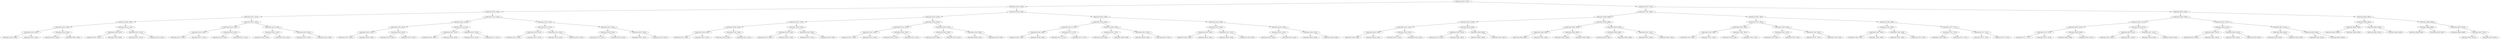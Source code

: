 digraph G{
1901464418 [label="Node{data=[5447, 5447]}"]
1901464418 -> 461751536
461751536 [label="Node{data=[5234, 5234]}"]
461751536 -> 480964859
480964859 [label="Node{data=[2030, 2030]}"]
480964859 -> 1226032931
1226032931 [label="Node{data=[2014, 2014]}"]
1226032931 -> 140494968
140494968 [label="Node{data=[2006, 2006]}"]
140494968 -> 1028145095
1028145095 [label="Node{data=[2002, 2002]}"]
1028145095 -> 1991130557
1991130557 [label="Node{data=[2000, 2000]}"]
1991130557 -> 567531156
567531156 [label="Node{data=[1965, 1965]}"]
1991130557 -> 1471796958
1471796958 [label="Node{data=[2001, 2001]}"]
1028145095 -> 728989161
728989161 [label="Node{data=[2004, 2004]}"]
728989161 -> 750255855
750255855 [label="Node{data=[2003, 2003]}"]
728989161 -> 334490267
334490267 [label="Node{data=[2005, 2005]}"]
140494968 -> 184140062
184140062 [label="Node{data=[2010, 2010]}"]
184140062 -> 978676125
978676125 [label="Node{data=[2008, 2008]}"]
978676125 -> 696690878
696690878 [label="Node{data=[2007, 2007]}"]
978676125 -> 1162949671
1162949671 [label="Node{data=[2009, 2009]}"]
184140062 -> 23391394
23391394 [label="Node{data=[2012, 2012]}"]
23391394 -> 283931794
283931794 [label="Node{data=[2011, 2011]}"]
23391394 -> 213122409
213122409 [label="Node{data=[2013, 2013]}"]
1226032931 -> 1074725076
1074725076 [label="Node{data=[2022, 2022]}"]
1074725076 -> 1713960331
1713960331 [label="Node{data=[2018, 2018]}"]
1713960331 -> 361977144
361977144 [label="Node{data=[2016, 2016]}"]
361977144 -> 106474070
106474070 [label="Node{data=[2015, 2015]}"]
361977144 -> 1047069673
1047069673 [label="Node{data=[2017, 2017]}"]
1713960331 -> 533474562
533474562 [label="Node{data=[2020, 2020]}"]
533474562 -> 284787030
284787030 [label="Node{data=[2019, 2019]}"]
533474562 -> 1395692293
1395692293 [label="Node{data=[2021, 2021]}"]
1074725076 -> 623948993
623948993 [label="Node{data=[2026, 2026]}"]
623948993 -> 1542076760
1542076760 [label="Node{data=[2024, 2024]}"]
1542076760 -> 130408514
130408514 [label="Node{data=[2023, 2023]}"]
1542076760 -> 1346040580
1346040580 [label="Node{data=[2025, 2025]}"]
623948993 -> 1888277374
1888277374 [label="Node{data=[2028, 2028]}"]
1888277374 -> 2049311950
2049311950 [label="Node{data=[2027, 2027]}"]
1888277374 -> 1388915768
1388915768 [label="Node{data=[2029, 2029]}"]
480964859 -> 1441548214
1441548214 [label="Node{data=[5218, 5218]}"]
1441548214 -> 1139636566
1139636566 [label="Node{data=[4924, 4924]}"]
1139636566 -> 153552273
153552273 [label="Node{data=[2034, 2034]}"]
153552273 -> 303321185
303321185 [label="Node{data=[2032, 2032]}"]
303321185 -> 636646498
636646498 [label="Node{data=[2031, 2031]}"]
303321185 -> 234724931
234724931 [label="Node{data=[2033, 2033]}"]
153552273 -> 1011292640
1011292640 [label="Node{data=[2036, 2036]}"]
1011292640 -> 207667537
207667537 [label="Node{data=[2035, 2035]}"]
1011292640 -> 981988827
981988827 [label="Node{data=[2037, 2037]}"]
1139636566 -> 1533635406
1533635406 [label="Node{data=[5153, 5153]}"]
1533635406 -> 1600516570
1600516570 [label="Node{data=[5021, 5021]}"]
1600516570 -> 1426442542
1426442542 [label="Node{data=[4987, 4987]}"]
1600516570 -> 1353308024
1353308024 [label="Node{data=[5031, 5031]}"]
1533635406 -> 1082848568
1082848568 [label="Node{data=[5216, 5216]}"]
1082848568 -> 814823378
814823378 [label="Node{data=[5215, 5215]}"]
1082848568 -> 1260835927
1260835927 [label="Node{data=[5217, 5217]}"]
1441548214 -> 1428871260
1428871260 [label="Node{data=[5226, 5226]}"]
1428871260 -> 1109312756
1109312756 [label="Node{data=[5222, 5222]}"]
1109312756 -> 2064139458
2064139458 [label="Node{data=[5220, 5220]}"]
2064139458 -> 116499352
116499352 [label="Node{data=[5219, 5219]}"]
2064139458 -> 85619490
85619490 [label="Node{data=[5221, 5221]}"]
1109312756 -> 831991313
831991313 [label="Node{data=[5224, 5224]}"]
831991313 -> 142623413
142623413 [label="Node{data=[5223, 5223]}"]
831991313 -> 65461598
65461598 [label="Node{data=[5225, 5225]}"]
1428871260 -> 1437810019
1437810019 [label="Node{data=[5230, 5230]}"]
1437810019 -> 1566336610
1566336610 [label="Node{data=[5228, 5228]}"]
1566336610 -> 1464009366
1464009366 [label="Node{data=[5227, 5227]}"]
1566336610 -> 1652173069
1652173069 [label="Node{data=[5229, 5229]}"]
1437810019 -> 778983428
778983428 [label="Node{data=[5232, 5232]}"]
778983428 -> 272581853
272581853 [label="Node{data=[5231, 5231]}"]
778983428 -> 1596433406
1596433406 [label="Node{data=[5233, 5233]}"]
461751536 -> 1822874454
1822874454 [label="Node{data=[5266, 5266]}"]
1822874454 -> 810815678
810815678 [label="Node{data=[5250, 5250]}"]
810815678 -> 1520939973
1520939973 [label="Node{data=[5242, 5242]}"]
1520939973 -> 956158780
956158780 [label="Node{data=[5238, 5238]}"]
956158780 -> 1650180894
1650180894 [label="Node{data=[5236, 5236]}"]
1650180894 -> 1922756107
1922756107 [label="Node{data=[5235, 5235]}"]
1650180894 -> 365187590
365187590 [label="Node{data=[5237, 5237]}"]
956158780 -> 1131812785
1131812785 [label="Node{data=[5240, 5240]}"]
1131812785 -> 2131324914
2131324914 [label="Node{data=[5239, 5239]}"]
1131812785 -> 1522941102
1522941102 [label="Node{data=[5241, 5241]}"]
1520939973 -> 1831141778
1831141778 [label="Node{data=[5246, 5246]}"]
1831141778 -> 505235480
505235480 [label="Node{data=[5244, 5244]}"]
505235480 -> 710918870
710918870 [label="Node{data=[5243, 5243]}"]
505235480 -> 1092069503
1092069503 [label="Node{data=[5245, 5245]}"]
1831141778 -> 83564638
83564638 [label="Node{data=[5248, 5248]}"]
83564638 -> 1884478801
1884478801 [label="Node{data=[5247, 5247]}"]
83564638 -> 617605375
617605375 [label="Node{data=[5249, 5249]}"]
810815678 -> 1483208777
1483208777 [label="Node{data=[5258, 5258]}"]
1483208777 -> 67248883
67248883 [label="Node{data=[5254, 5254]}"]
67248883 -> 1650249591
1650249591 [label="Node{data=[5252, 5252]}"]
1650249591 -> 957303763
957303763 [label="Node{data=[5251, 5251]}"]
1650249591 -> 1590515979
1590515979 [label="Node{data=[5253, 5253]}"]
67248883 -> 1271791003
1271791003 [label="Node{data=[5256, 5256]}"]
1271791003 -> 1341039842
1341039842 [label="Node{data=[5255, 5255]}"]
1271791003 -> 217853727
217853727 [label="Node{data=[5257, 5257]}"]
1483208777 -> 952969866
952969866 [label="Node{data=[5262, 5262]}"]
952969866 -> 482879789
482879789 [label="Node{data=[5260, 5260]}"]
482879789 -> 641423330
641423330 [label="Node{data=[5259, 5259]}"]
482879789 -> 1263665389
1263665389 [label="Node{data=[5261, 5261]}"]
952969866 -> 446364279
446364279 [label="Node{data=[5264, 5264]}"]
446364279 -> 1195780424
1195780424 [label="Node{data=[5263, 5263]}"]
446364279 -> 993980933
993980933 [label="Node{data=[5265, 5265]}"]
1822874454 -> 1613809895
1613809895 [label="Node{data=[5303, 5303]}"]
1613809895 -> 758435796
758435796 [label="Node{data=[5295, 5295]}"]
758435796 -> 1540271955
1540271955 [label="Node{data=[5270, 5270]}"]
1540271955 -> 397197557
397197557 [label="Node{data=[5268, 5268]}"]
397197557 -> 1899840791
1899840791 [label="Node{data=[5267, 5267]}"]
397197557 -> 2063367819
2063367819 [label="Node{data=[5269, 5269]}"]
1540271955 -> 1424421552
1424421552 [label="Node{data=[5272, 5272]}"]
1424421552 -> 624700337
624700337 [label="Node{data=[5271, 5271]}"]
1424421552 -> 1043519484
1043519484 [label="Node{data=[5273, 5273]}"]
758435796 -> 665054871
665054871 [label="Node{data=[5299, 5299]}"]
665054871 -> 1144253345
1144253345 [label="Node{data=[5297, 5297]}"]
1144253345 -> 1454389
1454389 [label="Node{data=[5296, 5296]}"]
1144253345 -> 682859516
682859516 [label="Node{data=[5298, 5298]}"]
665054871 -> 274468651
274468651 [label="Node{data=[5301, 5301]}"]
274468651 -> 1265209442
1265209442 [label="Node{data=[5300, 5300]}"]
274468651 -> 2059898787
2059898787 [label="Node{data=[5302, 5302]}"]
1613809895 -> 1319077756
1319077756 [label="Node{data=[5439, 5439]}"]
1319077756 -> 1053486291
1053486291 [label="Node{data=[5435, 5435]}"]
1053486291 -> 967283176
967283176 [label="Node{data=[5305, 5305]}"]
967283176 -> 2145106920
2145106920 [label="Node{data=[5304, 5304]}"]
967283176 -> 1296918280
1296918280 [label="Node{data=[5345, 5345]}"]
1053486291 -> 604546566
604546566 [label="Node{data=[5437, 5437]}"]
604546566 -> 556096446
556096446 [label="Node{data=[5436, 5436]}"]
604546566 -> 50569353
50569353 [label="Node{data=[5438, 5438]}"]
1319077756 -> 634450630
634450630 [label="Node{data=[5443, 5443]}"]
634450630 -> 1149847788
1149847788 [label="Node{data=[5441, 5441]}"]
1149847788 -> 1333396328
1333396328 [label="Node{data=[5440, 5440]}"]
1149847788 -> 1365505510
1365505510 [label="Node{data=[5442, 5442]}"]
634450630 -> 1929866190
1929866190 [label="Node{data=[5445, 5445]}"]
1929866190 -> 2101842794
2101842794 [label="Node{data=[5444, 5444]}"]
1929866190 -> 1647951593
1647951593 [label="Node{data=[5446, 5446]}"]
1901464418 -> 742112141
742112141 [label="Node{data=[7976, 7976]}"]
742112141 -> 1688923359
1688923359 [label="Node{data=[7944, 7944]}"]
1688923359 -> 624426979
624426979 [label="Node{data=[5888, 5888]}"]
624426979 -> 173458266
173458266 [label="Node{data=[5455, 5455]}"]
173458266 -> 2076239438
2076239438 [label="Node{data=[5451, 5451]}"]
2076239438 -> 1212097021
1212097021 [label="Node{data=[5449, 5449]}"]
1212097021 -> 1382881278
1382881278 [label="Node{data=[5448, 5448]}"]
1212097021 -> 1847411450
1847411450 [label="Node{data=[5450, 5450]}"]
2076239438 -> 303246305
303246305 [label="Node{data=[5453, 5453]}"]
303246305 -> 588431511
588431511 [label="Node{data=[5452, 5452]}"]
303246305 -> 435872236
435872236 [label="Node{data=[5454, 5454]}"]
173458266 -> 494168763
494168763 [label="Node{data=[5884, 5884]}"]
494168763 -> 372442839
372442839 [label="Node{data=[5855, 5855]}"]
372442839 -> 588278526
588278526 [label="Node{data=[5479, 5479]}"]
372442839 -> 1839930097
1839930097 [label="Node{data=[5881, 5881]}"]
494168763 -> 1395950669
1395950669 [label="Node{data=[5886, 5886]}"]
1395950669 -> 1572808002
1572808002 [label="Node{data=[5885, 5885]}"]
1395950669 -> 2102981521
2102981521 [label="Node{data=[5887, 5887]}"]
624426979 -> 1209074265
1209074265 [label="Node{data=[5896, 5896]}"]
1209074265 -> 1064362490
1064362490 [label="Node{data=[5892, 5892]}"]
1064362490 -> 457266787
457266787 [label="Node{data=[5890, 5890]}"]
457266787 -> 566225633
566225633 [label="Node{data=[5889, 5889]}"]
457266787 -> 1643915077
1643915077 [label="Node{data=[5891, 5891]}"]
1064362490 -> 1505453489
1505453489 [label="Node{data=[5894, 5894]}"]
1505453489 -> 1213780651
1213780651 [label="Node{data=[5893, 5893]}"]
1505453489 -> 376361379
376361379 [label="Node{data=[5895, 5895]}"]
1209074265 -> 371722788
371722788 [label="Node{data=[5900, 5900]}"]
371722788 -> 339506109
339506109 [label="Node{data=[5898, 5898]}"]
339506109 -> 444540443
444540443 [label="Node{data=[5897, 5897]}"]
339506109 -> 2054950718
2054950718 [label="Node{data=[5899, 5899]}"]
371722788 -> 743654271
743654271 [label="Node{data=[5931, 5931]}"]
743654271 -> 1535470803
1535470803 [label="Node{data=[5915, 5915]}"]
743654271 -> 942261830
942261830 [label="Node{data=[5961, 5961]}"]
1688923359 -> 573979522
573979522 [label="Node{data=[7960, 7960]}"]
573979522 -> 340315136
340315136 [label="Node{data=[7952, 7952]}"]
340315136 -> 1683741102
1683741102 [label="Node{data=[7948, 7948]}"]
1683741102 -> 305539221
305539221 [label="Node{data=[7946, 7946]}"]
305539221 -> 22018938
22018938 [label="Node{data=[7945, 7945]}"]
305539221 -> 1395990431
1395990431 [label="Node{data=[7947, 7947]}"]
1683741102 -> 1771645694
1771645694 [label="Node{data=[7950, 7950]}"]
1771645694 -> 1254675928
1254675928 [label="Node{data=[7949, 7949]}"]
1771645694 -> 874669008
874669008 [label="Node{data=[7951, 7951]}"]
340315136 -> 1326467884
1326467884 [label="Node{data=[7956, 7956]}"]
1326467884 -> 1870546666
1870546666 [label="Node{data=[7954, 7954]}"]
1870546666 -> 1662269640
1662269640 [label="Node{data=[7953, 7953]}"]
1870546666 -> 1141894041
1141894041 [label="Node{data=[7955, 7955]}"]
1326467884 -> 151748895
151748895 [label="Node{data=[7958, 7958]}"]
151748895 -> 350216130
350216130 [label="Node{data=[7957, 7957]}"]
151748895 -> 1456433129
1456433129 [label="Node{data=[7959, 7959]}"]
573979522 -> 1839668618
1839668618 [label="Node{data=[7968, 7968]}"]
1839668618 -> 955345496
955345496 [label="Node{data=[7964, 7964]}"]
955345496 -> 1387955019
1387955019 [label="Node{data=[7962, 7962]}"]
1387955019 -> 2137478874
2137478874 [label="Node{data=[7961, 7961]}"]
1387955019 -> 712597489
712597489 [label="Node{data=[7963, 7963]}"]
955345496 -> 426333004
426333004 [label="Node{data=[7966, 7966]}"]
426333004 -> 525286385
525286385 [label="Node{data=[7965, 7965]}"]
426333004 -> 1524330308
1524330308 [label="Node{data=[7967, 7967]}"]
1839668618 -> 985478457
985478457 [label="Node{data=[7972, 7972]}"]
985478457 -> 1771954705
1771954705 [label="Node{data=[7970, 7970]}"]
1771954705 -> 258722912
258722912 [label="Node{data=[7969, 7969]}"]
1771954705 -> 239805318
239805318 [label="Node{data=[7971, 7971]}"]
985478457 -> 1561123723
1561123723 [label="Node{data=[7974, 7974]}"]
1561123723 -> 1527195473
1527195473 [label="Node{data=[7973, 7973]}"]
1561123723 -> 173992093
173992093 [label="Node{data=[7975, 7975]}"]
742112141 -> 1574874435
1574874435 [label="Node{data=[8035, 8035]}"]
1574874435 -> 1723196912
1723196912 [label="Node{data=[8019, 8019]}"]
1723196912 -> 82475992
82475992 [label="Node{data=[8011, 8011]}"]
82475992 -> 2030920152
2030920152 [label="Node{data=[8007, 8007]}"]
2030920152 -> 1368489743
1368489743 [label="Node{data=[7978, 7978]}"]
1368489743 -> 415406760
415406760 [label="Node{data=[7977, 7977]}"]
1368489743 -> 1335957203
1335957203 [label="Node{data=[7979, 7979]}"]
2030920152 -> 1563475294
1563475294 [label="Node{data=[8009, 8009]}"]
1563475294 -> 117688560
117688560 [label="Node{data=[8008, 8008]}"]
1563475294 -> 186127714
186127714 [label="Node{data=[8010, 8010]}"]
82475992 -> 1279827292
1279827292 [label="Node{data=[8015, 8015]}"]
1279827292 -> 348787654
348787654 [label="Node{data=[8013, 8013]}"]
348787654 -> 219614695
219614695 [label="Node{data=[8012, 8012]}"]
348787654 -> 1190115874
1190115874 [label="Node{data=[8014, 8014]}"]
1279827292 -> 1321561566
1321561566 [label="Node{data=[8017, 8017]}"]
1321561566 -> 173343715
173343715 [label="Node{data=[8016, 8016]}"]
1321561566 -> 1066946427
1066946427 [label="Node{data=[8018, 8018]}"]
1723196912 -> 77450240
77450240 [label="Node{data=[8027, 8027]}"]
77450240 -> 1641278160
1641278160 [label="Node{data=[8023, 8023]}"]
1641278160 -> 1127986962
1127986962 [label="Node{data=[8021, 8021]}"]
1127986962 -> 1051057049
1051057049 [label="Node{data=[8020, 8020]}"]
1127986962 -> 1412627841
1412627841 [label="Node{data=[8022, 8022]}"]
1641278160 -> 709429437
709429437 [label="Node{data=[8025, 8025]}"]
709429437 -> 886352321
886352321 [label="Node{data=[8024, 8024]}"]
709429437 -> 608028113
608028113 [label="Node{data=[8026, 8026]}"]
77450240 -> 1738603042
1738603042 [label="Node{data=[8031, 8031]}"]
1738603042 -> 97389195
97389195 [label="Node{data=[8029, 8029]}"]
97389195 -> 348463442
348463442 [label="Node{data=[8028, 8028]}"]
97389195 -> 1587314006
1587314006 [label="Node{data=[8030, 8030]}"]
1738603042 -> 1041100109
1041100109 [label="Node{data=[8033, 8033]}"]
1041100109 -> 1264726613
1264726613 [label="Node{data=[8032, 8032]}"]
1041100109 -> 1989166554
1989166554 [label="Node{data=[8034, 8034]}"]
1574874435 -> 1264316563
1264316563 [label="Node{data=[8964, 8964]}"]
1264316563 -> 451742512
451742512 [label="Node{data=[8960, 8960]}"]
451742512 -> 1078420130
1078420130 [label="Node{data=[8958, 8958]}"]
1078420130 -> 873284069
873284069 [label="Node{data=[8036, 8036]}"]
1078420130 -> 549904543
549904543 [label="Node{data=[8959, 8959]}"]
451742512 -> 1375783740
1375783740 [label="Node{data=[8962, 8962]}"]
1375783740 -> 690614700
690614700 [label="Node{data=[8961, 8961]}"]
1375783740 -> 2012581637
2012581637 [label="Node{data=[8963, 8963]}"]
1264316563 -> 1621121916
1621121916 [label="Node{data=[8968, 8968]}"]
1621121916 -> 875378047
875378047 [label="Node{data=[8966, 8966]}"]
875378047 -> 1383007943
1383007943 [label="Node{data=[8965, 8965]}"]
875378047 -> 154744360
154744360 [label="Node{data=[8967, 8967]}"]
1621121916 -> 1805711304
1805711304 [label="Node{data=[8970, 8970]}"]
1805711304 -> 914071822
914071822 [label="Node{data=[8969, 8969]}"]
1805711304 -> 478728248
478728248 [label="Node{data=[8972, 8972]}"]
478728248 -> 1556098551
1556098551 [label="Node{data=[8971, 8971]}"]
478728248 -> 808623888
808623888 [label="Node{data=[8973, 8973]}"]
}